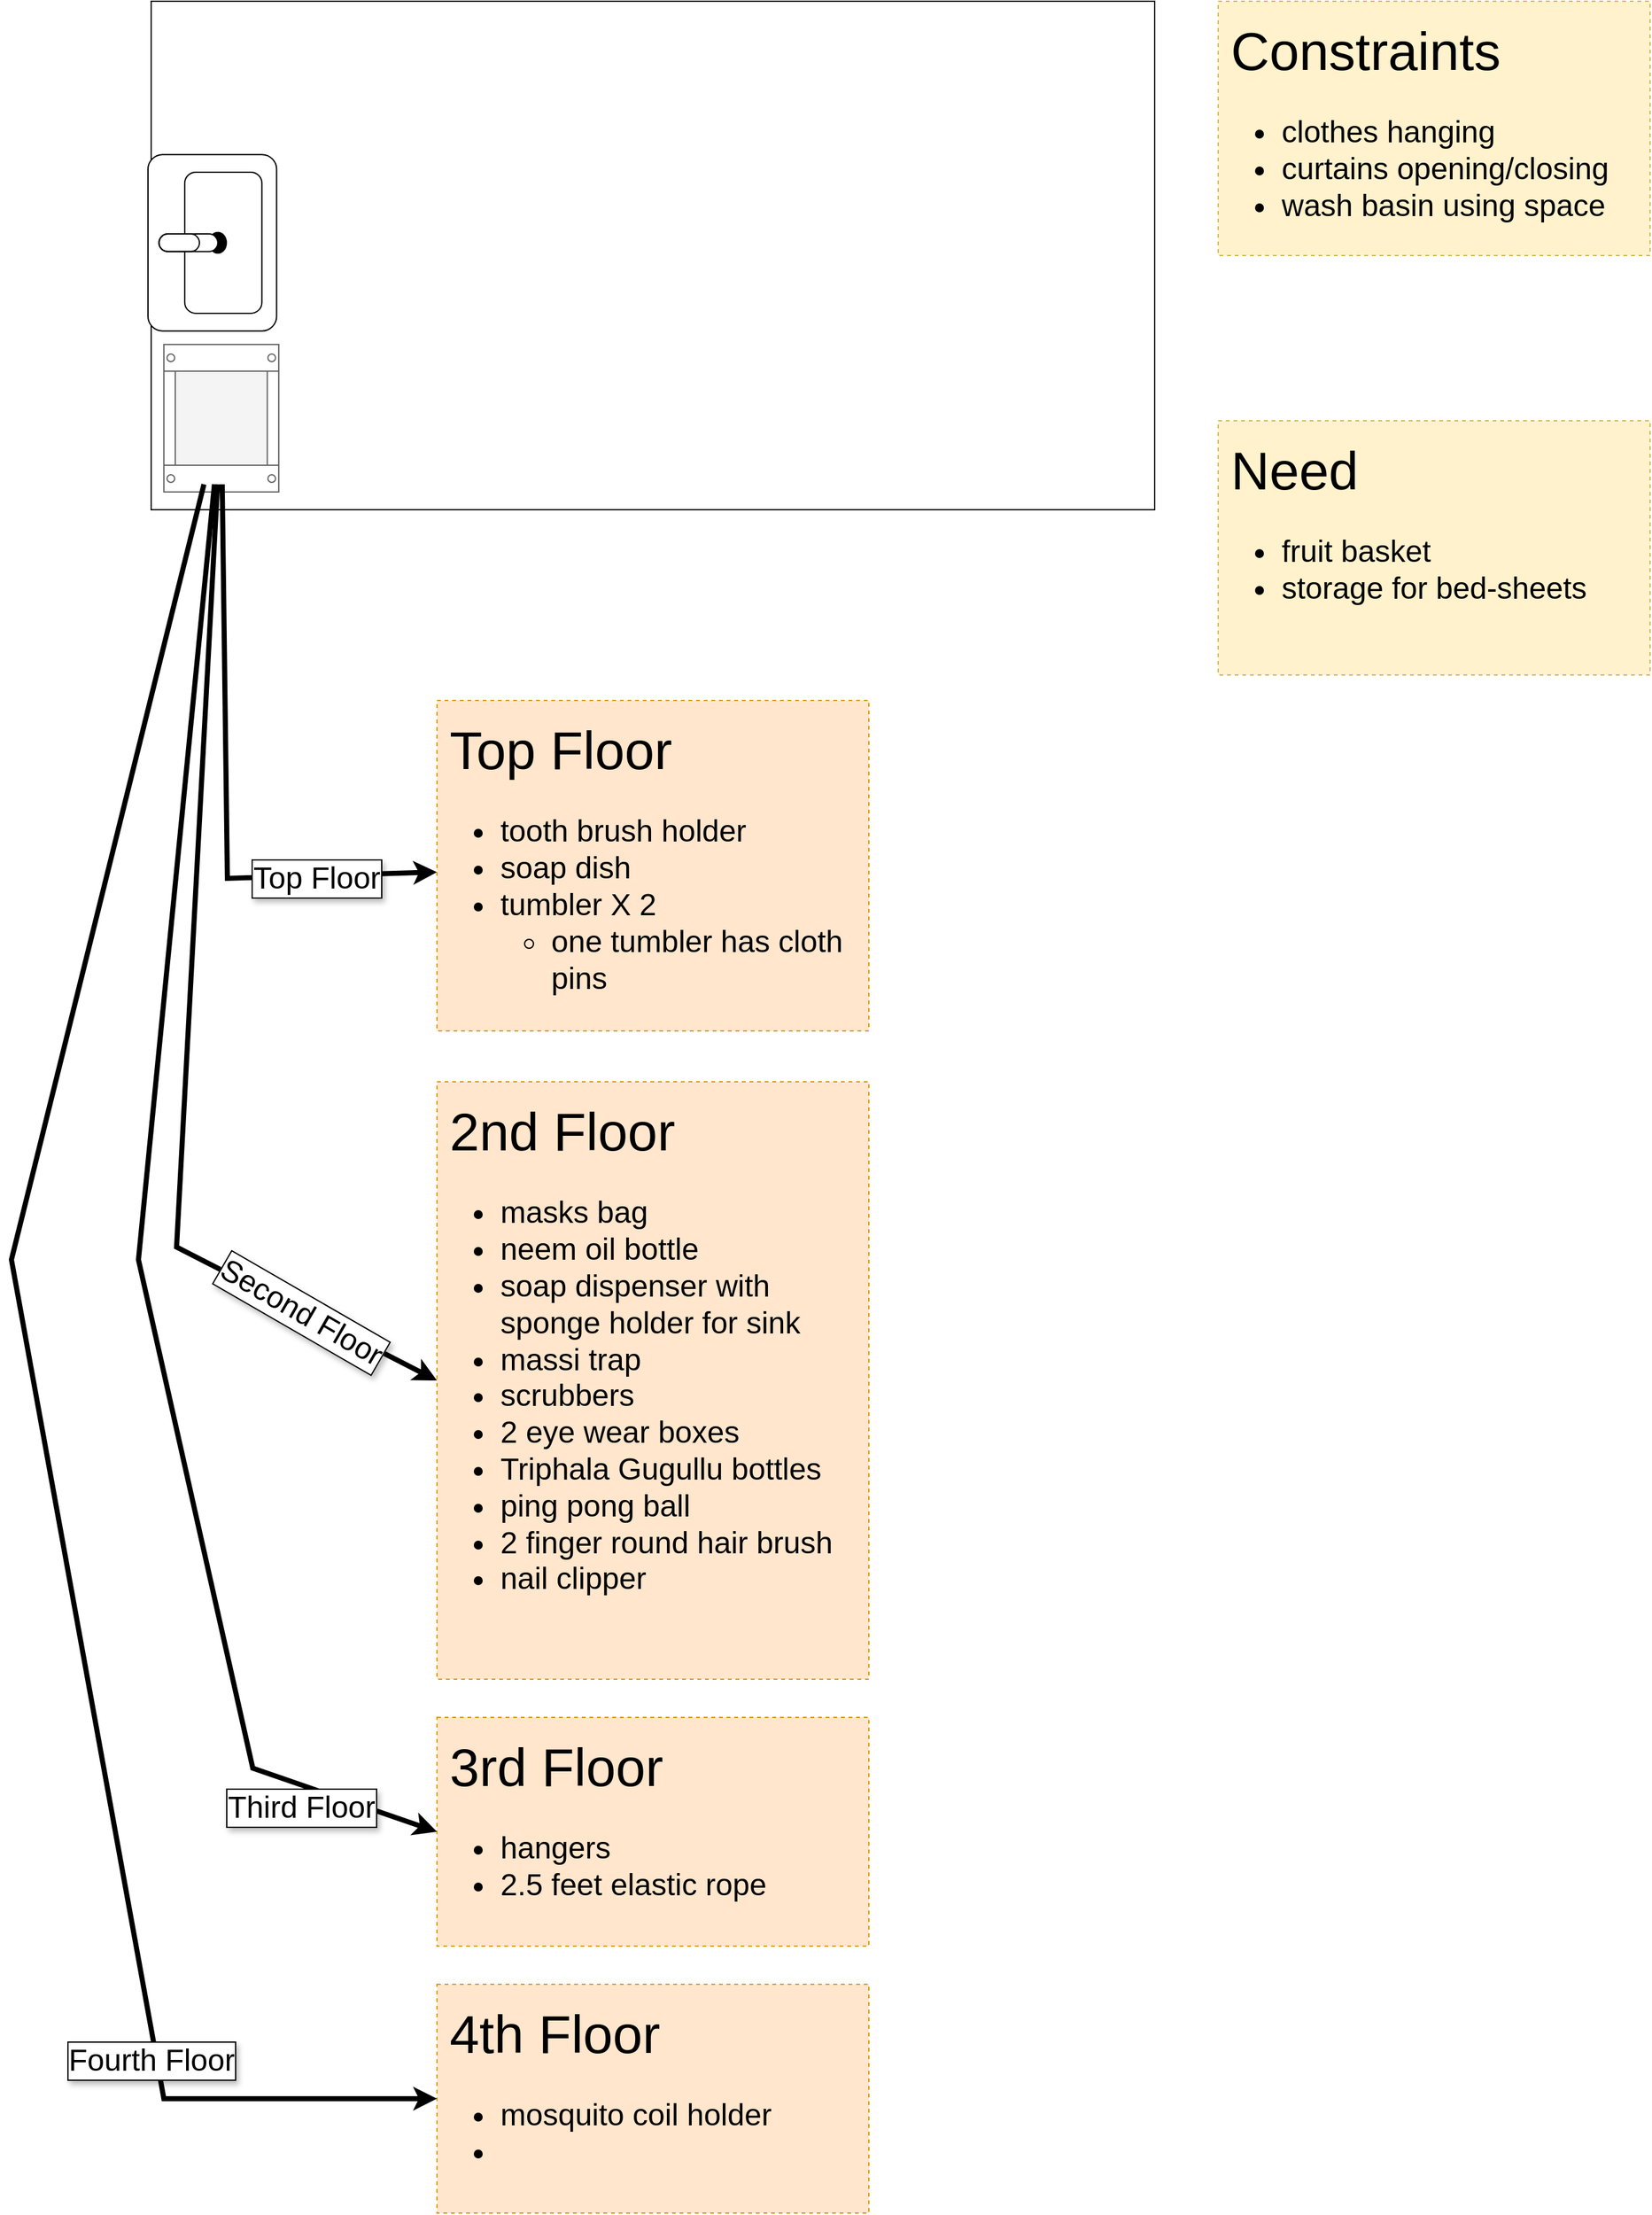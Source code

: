 <mxfile version="24.2.8" type="github" pages="2">
  <diagram name="Balcony" id="of3lFQsRo5HqSWlQ9vZJ">
    <mxGraphModel dx="3096" dy="2440" grid="1" gridSize="10" guides="1" tooltips="1" connect="1" arrows="1" fold="1" page="1" pageScale="1" pageWidth="827" pageHeight="1169" math="0" shadow="0">
      <root>
        <mxCell id="0" />
        <mxCell id="1" parent="0" />
        <mxCell id="OfnWG1LUpAFpdYO-hWLi-1" value="" style="rounded=0;whiteSpace=wrap;html=1;" parent="1" vertex="1">
          <mxGeometry x="40" y="-10" width="790" height="400" as="geometry" />
        </mxCell>
        <mxCell id="OfnWG1LUpAFpdYO-hWLi-2" value="" style="verticalLabelPosition=bottom;html=1;verticalAlign=top;align=center;shape=mxgraph.floorplan.sink_22;rotation=-90;" parent="1" vertex="1">
          <mxGeometry x="18.75" y="129.37" width="138.75" height="101.25" as="geometry" />
        </mxCell>
        <mxCell id="OfnWG1LUpAFpdYO-hWLi-3" value="" style="strokeColor=#666666;html=1;verticalLabelPosition=bottom;labelBackgroundColor=#ffffff;verticalAlign=top;outlineConnect=0;shadow=0;dashed=0;shape=mxgraph.rackGeneral.rackCabinet3;fillColor2=#f4f4f4;container=1;collapsible=0;childLayout=rack;allowGaps=1;marginLeft=9;marginRight=9;marginTop=21;marginBottom=22;textColor=#666666;numDisp=off;" parent="1" vertex="1">
          <mxGeometry x="50" y="260" width="90.41" height="110" as="geometry" />
        </mxCell>
        <mxCell id="ioB-65ZYokO6Gkxu9hn_-1" value="&lt;div&gt;Constraints&lt;/div&gt;&lt;div style=&quot;font-size: 24px;&quot;&gt;&lt;ul&gt;&lt;li&gt;clothes hanging&lt;/li&gt;&lt;li&gt;curtains opening/closing&lt;/li&gt;&lt;li&gt;wash basin using space&lt;/li&gt;&lt;/ul&gt;&lt;/div&gt;" style="whiteSpace=wrap;html=1;fillColor=#fff2cc;strokeColor=#d6b656;dashed=1;align=left;verticalAlign=top;fontSize=42;spacing=10;" vertex="1" parent="1">
          <mxGeometry x="880" y="-10" width="340" height="200" as="geometry" />
        </mxCell>
        <mxCell id="ioB-65ZYokO6Gkxu9hn_-2" value="" style="endArrow=classic;html=1;rounded=0;strokeWidth=4;" edge="1" parent="1" source="OfnWG1LUpAFpdYO-hWLi-3" target="ioB-65ZYokO6Gkxu9hn_-5">
          <mxGeometry width="50" height="50" relative="1" as="geometry">
            <mxPoint x="290" y="650" as="sourcePoint" />
            <mxPoint x="260" y="620" as="targetPoint" />
            <Array as="points">
              <mxPoint x="100" y="680" />
            </Array>
          </mxGeometry>
        </mxCell>
        <mxCell id="ioB-65ZYokO6Gkxu9hn_-4" value="Top Floor" style="edgeLabel;html=1;align=center;verticalAlign=middle;resizable=0;points=[];fontSize=24;labelBorderColor=default;spacing=10;spacingTop=10;spacingLeft=10;spacingBottom=10;spacingRight=10;textShadow=1;" vertex="1" connectable="0" parent="ioB-65ZYokO6Gkxu9hn_-2">
          <mxGeometry x="-0.426" y="-3" relative="1" as="geometry">
            <mxPoint x="75" y="173" as="offset" />
          </mxGeometry>
        </mxCell>
        <mxCell id="ioB-65ZYokO6Gkxu9hn_-5" value="&lt;div&gt;Top Floor&lt;br&gt;&lt;/div&gt;&lt;div style=&quot;font-size: 24px;&quot;&gt;&lt;ul&gt;&lt;li&gt;tooth brush holder&lt;br&gt;&lt;/li&gt;&lt;li&gt;soap dish&lt;br&gt;&lt;/li&gt;&lt;li&gt;tumbler X 2&lt;/li&gt;&lt;ul&gt;&lt;li&gt;one tumbler has cloth pins&lt;br&gt;&lt;/li&gt;&lt;/ul&gt;&lt;/ul&gt;&lt;/div&gt;" style="whiteSpace=wrap;html=1;fillColor=#ffe6cc;strokeColor=#d79b00;dashed=1;align=left;verticalAlign=top;fontSize=42;spacing=10;" vertex="1" parent="1">
          <mxGeometry x="265" y="540" width="340" height="260" as="geometry" />
        </mxCell>
        <mxCell id="ioB-65ZYokO6Gkxu9hn_-6" value="&lt;div&gt;2nd Floor&lt;br&gt;&lt;/div&gt;&lt;div style=&quot;font-size: 24px;&quot;&gt;&lt;ul&gt;&lt;li&gt;masks bag&lt;/li&gt;&lt;li&gt;neem oil bottle&lt;/li&gt;&lt;li&gt;soap dispenser with sponge holder for sink&lt;/li&gt;&lt;li&gt;massi trap&lt;/li&gt;&lt;li&gt;scrubbers&lt;/li&gt;&lt;li&gt;2 eye wear boxes&lt;/li&gt;&lt;li&gt;Triphala Gugullu bottles&lt;/li&gt;&lt;li&gt;ping pong ball&lt;/li&gt;&lt;li&gt;2 finger round hair brush&lt;/li&gt;&lt;li&gt;nail clipper&lt;br&gt;&lt;/li&gt;&lt;/ul&gt;&lt;/div&gt;" style="whiteSpace=wrap;html=1;fillColor=#ffe6cc;strokeColor=#d79b00;dashed=1;align=left;verticalAlign=top;fontSize=42;spacing=10;" vertex="1" parent="1">
          <mxGeometry x="265" y="840" width="340" height="470" as="geometry" />
        </mxCell>
        <mxCell id="ioB-65ZYokO6Gkxu9hn_-8" value="" style="endArrow=classic;html=1;rounded=0;strokeWidth=4;entryX=0;entryY=0.5;entryDx=0;entryDy=0;" edge="1" parent="1" source="OfnWG1LUpAFpdYO-hWLi-3" target="ioB-65ZYokO6Gkxu9hn_-6">
          <mxGeometry width="50" height="50" relative="1" as="geometry">
            <mxPoint x="103" y="380" as="sourcePoint" />
            <mxPoint x="275" y="675" as="targetPoint" />
            <Array as="points">
              <mxPoint x="60" y="970" />
            </Array>
          </mxGeometry>
        </mxCell>
        <mxCell id="ioB-65ZYokO6Gkxu9hn_-9" value="Second Floor" style="edgeLabel;html=1;align=center;verticalAlign=middle;resizable=0;points=[];fontSize=24;labelBorderColor=default;spacing=10;spacingTop=10;spacingLeft=10;spacingBottom=10;spacingRight=10;textShadow=1;rotation=30;" vertex="1" connectable="0" parent="ioB-65ZYokO6Gkxu9hn_-8">
          <mxGeometry x="-0.426" y="-3" relative="1" as="geometry">
            <mxPoint x="81" y="413" as="offset" />
          </mxGeometry>
        </mxCell>
        <mxCell id="ioB-65ZYokO6Gkxu9hn_-10" value="&lt;div&gt;3rd Floor&lt;br&gt;&lt;/div&gt;&lt;div style=&quot;font-size: 24px;&quot;&gt;&lt;ul&gt;&lt;li&gt;hangers&lt;/li&gt;&lt;li&gt;2.5 feet elastic rope&lt;br&gt;&lt;/li&gt;&lt;/ul&gt;&lt;/div&gt;" style="whiteSpace=wrap;html=1;fillColor=#ffe6cc;strokeColor=#d79b00;dashed=1;align=left;verticalAlign=top;fontSize=42;spacing=10;" vertex="1" parent="1">
          <mxGeometry x="265" y="1340" width="340" height="180" as="geometry" />
        </mxCell>
        <mxCell id="ioB-65ZYokO6Gkxu9hn_-11" value="" style="endArrow=classic;html=1;rounded=0;strokeWidth=4;entryX=0;entryY=0.5;entryDx=0;entryDy=0;" edge="1" parent="1" source="OfnWG1LUpAFpdYO-hWLi-3" target="ioB-65ZYokO6Gkxu9hn_-10">
          <mxGeometry width="50" height="50" relative="1" as="geometry">
            <mxPoint x="102" y="380" as="sourcePoint" />
            <mxPoint x="275" y="1085" as="targetPoint" />
            <Array as="points">
              <mxPoint x="30" y="980" />
              <mxPoint x="120" y="1380" />
            </Array>
          </mxGeometry>
        </mxCell>
        <mxCell id="ioB-65ZYokO6Gkxu9hn_-12" value="Third Floor" style="edgeLabel;html=1;align=center;verticalAlign=middle;resizable=0;points=[];fontSize=24;labelBorderColor=default;spacing=10;spacingTop=10;spacingLeft=10;spacingBottom=10;spacingRight=10;textShadow=1;" vertex="1" connectable="0" parent="ioB-65ZYokO6Gkxu9hn_-11">
          <mxGeometry x="-0.426" y="-3" relative="1" as="geometry">
            <mxPoint x="104" y="705" as="offset" />
          </mxGeometry>
        </mxCell>
        <mxCell id="ioB-65ZYokO6Gkxu9hn_-13" value="&lt;div&gt;Need&lt;/div&gt;&lt;div style=&quot;font-size: 24px;&quot;&gt;&lt;ul&gt;&lt;li&gt;fruit basket&lt;/li&gt;&lt;li&gt;storage for bed-sheets &lt;br&gt;&lt;/li&gt;&lt;/ul&gt;&lt;/div&gt;" style="whiteSpace=wrap;html=1;fillColor=#fff2cc;strokeColor=#d6b656;dashed=1;align=left;verticalAlign=top;fontSize=42;spacing=10;" vertex="1" parent="1">
          <mxGeometry x="880" y="320" width="340" height="200" as="geometry" />
        </mxCell>
        <mxCell id="ioB-65ZYokO6Gkxu9hn_-14" value="&lt;div&gt;4th Floor&lt;br&gt;&lt;/div&gt;&lt;div style=&quot;font-size: 24px;&quot;&gt;&lt;ul&gt;&lt;li&gt;mosquito coil holder&lt;br&gt;&lt;/li&gt;&lt;li&gt;&lt;br&gt;&lt;/li&gt;&lt;/ul&gt;&lt;/div&gt;" style="whiteSpace=wrap;html=1;fillColor=#ffe6cc;strokeColor=#d79b00;dashed=1;align=left;verticalAlign=top;fontSize=42;spacing=10;" vertex="1" parent="1">
          <mxGeometry x="265" y="1550" width="340" height="180" as="geometry" />
        </mxCell>
        <mxCell id="ioB-65ZYokO6Gkxu9hn_-15" value="" style="endArrow=classic;html=1;rounded=0;strokeWidth=4;entryX=0;entryY=0.5;entryDx=0;entryDy=0;" edge="1" parent="1" source="OfnWG1LUpAFpdYO-hWLi-3" target="ioB-65ZYokO6Gkxu9hn_-14">
          <mxGeometry width="50" height="50" relative="1" as="geometry">
            <mxPoint x="97" y="380" as="sourcePoint" />
            <mxPoint x="275" y="1440" as="targetPoint" />
            <Array as="points">
              <mxPoint x="-70" y="980" />
              <mxPoint x="50" y="1640" />
            </Array>
          </mxGeometry>
        </mxCell>
        <mxCell id="ioB-65ZYokO6Gkxu9hn_-16" value="Fourth Floor" style="edgeLabel;html=1;align=center;verticalAlign=middle;resizable=0;points=[];fontSize=24;labelBorderColor=default;spacing=10;spacingTop=10;spacingLeft=10;spacingBottom=10;spacingRight=10;textShadow=1;" vertex="1" connectable="0" parent="ioB-65ZYokO6Gkxu9hn_-15">
          <mxGeometry x="-0.426" y="-3" relative="1" as="geometry">
            <mxPoint x="66" y="819" as="offset" />
          </mxGeometry>
        </mxCell>
      </root>
    </mxGraphModel>
  </diagram>
  <diagram id="r9XL-YfL63rLHkhZEyh2" name="Drawing Room">
    <mxGraphModel dx="3474" dy="1483" grid="1" gridSize="10" guides="1" tooltips="1" connect="1" arrows="1" fold="1" page="1" pageScale="1" pageWidth="827" pageHeight="1169" math="0" shadow="0">
      <root>
        <mxCell id="0" />
        <mxCell id="1" parent="0" />
        <mxCell id="rv5nPXczFeRcNOdQHiIE-6" value="" style="rounded=0;whiteSpace=wrap;html=1;" vertex="1" parent="1">
          <mxGeometry x="-140" y="20" width="1120" height="1300" as="geometry" />
        </mxCell>
        <mxCell id="rv5nPXczFeRcNOdQHiIE-1" value="" style="strokeColor=#666666;html=1;verticalLabelPosition=bottom;labelBackgroundColor=#ffffff;verticalAlign=top;outlineConnect=0;shadow=0;dashed=0;shape=mxgraph.rackGeneral.rackCabinet3;fillColor2=#f4f4f4;container=1;collapsible=0;childLayout=rack;allowGaps=1;marginLeft=9;marginRight=9;marginTop=21;marginBottom=22;textColor=#666666;numDisp=off;rotation=90;" vertex="1" parent="1">
          <mxGeometry x="260" y="20" width="180" height="219" as="geometry" />
        </mxCell>
        <mxCell id="rv5nPXczFeRcNOdQHiIE-2" value="" style="rounded=1;whiteSpace=wrap;html=1;" vertex="1" parent="1">
          <mxGeometry x="480" y="40" width="460" height="210" as="geometry" />
        </mxCell>
        <mxCell id="rv5nPXczFeRcNOdQHiIE-3" value="" style="shape=image;html=1;verticalAlign=top;verticalLabelPosition=bottom;labelBackgroundColor=#ffffff;imageAspect=0;aspect=fixed;image=https://cdn2.iconfinder.com/data/icons/boxicons-regular-vol-1/24/bx-chair-128.png" vertex="1" parent="1">
          <mxGeometry x="580" y="170" width="260" height="260" as="geometry" />
        </mxCell>
        <mxCell id="rv5nPXczFeRcNOdQHiIE-4" value="" style="shape=image;html=1;verticalAlign=top;verticalLabelPosition=bottom;labelBackgroundColor=#ffffff;imageAspect=0;aspect=fixed;image=https://cdn2.iconfinder.com/data/icons/boxicons-regular-vol-1/24/bx-chair-128.png;rotation=-15;" vertex="1" parent="1">
          <mxGeometry x="610" y="990" width="260" height="260" as="geometry" />
        </mxCell>
        <mxCell id="rv5nPXczFeRcNOdQHiIE-7" value="" style="verticalLabelPosition=bottom;html=1;verticalAlign=top;align=center;shape=mxgraph.floorplan.doorLeft;aspect=fixed;" vertex="1" parent="1">
          <mxGeometry x="-140" y="20" width="320" height="340" as="geometry" />
        </mxCell>
        <mxCell id="rv5nPXczFeRcNOdQHiIE-8" value="" style="verticalLabelPosition=bottom;html=1;verticalAlign=top;align=center;shape=mxgraph.floorplan.doorLeft;aspect=fixed;rotation=90;" vertex="1" parent="1">
          <mxGeometry x="-450.59" y="810" width="310.59" height="330" as="geometry" />
        </mxCell>
      </root>
    </mxGraphModel>
  </diagram>
</mxfile>
